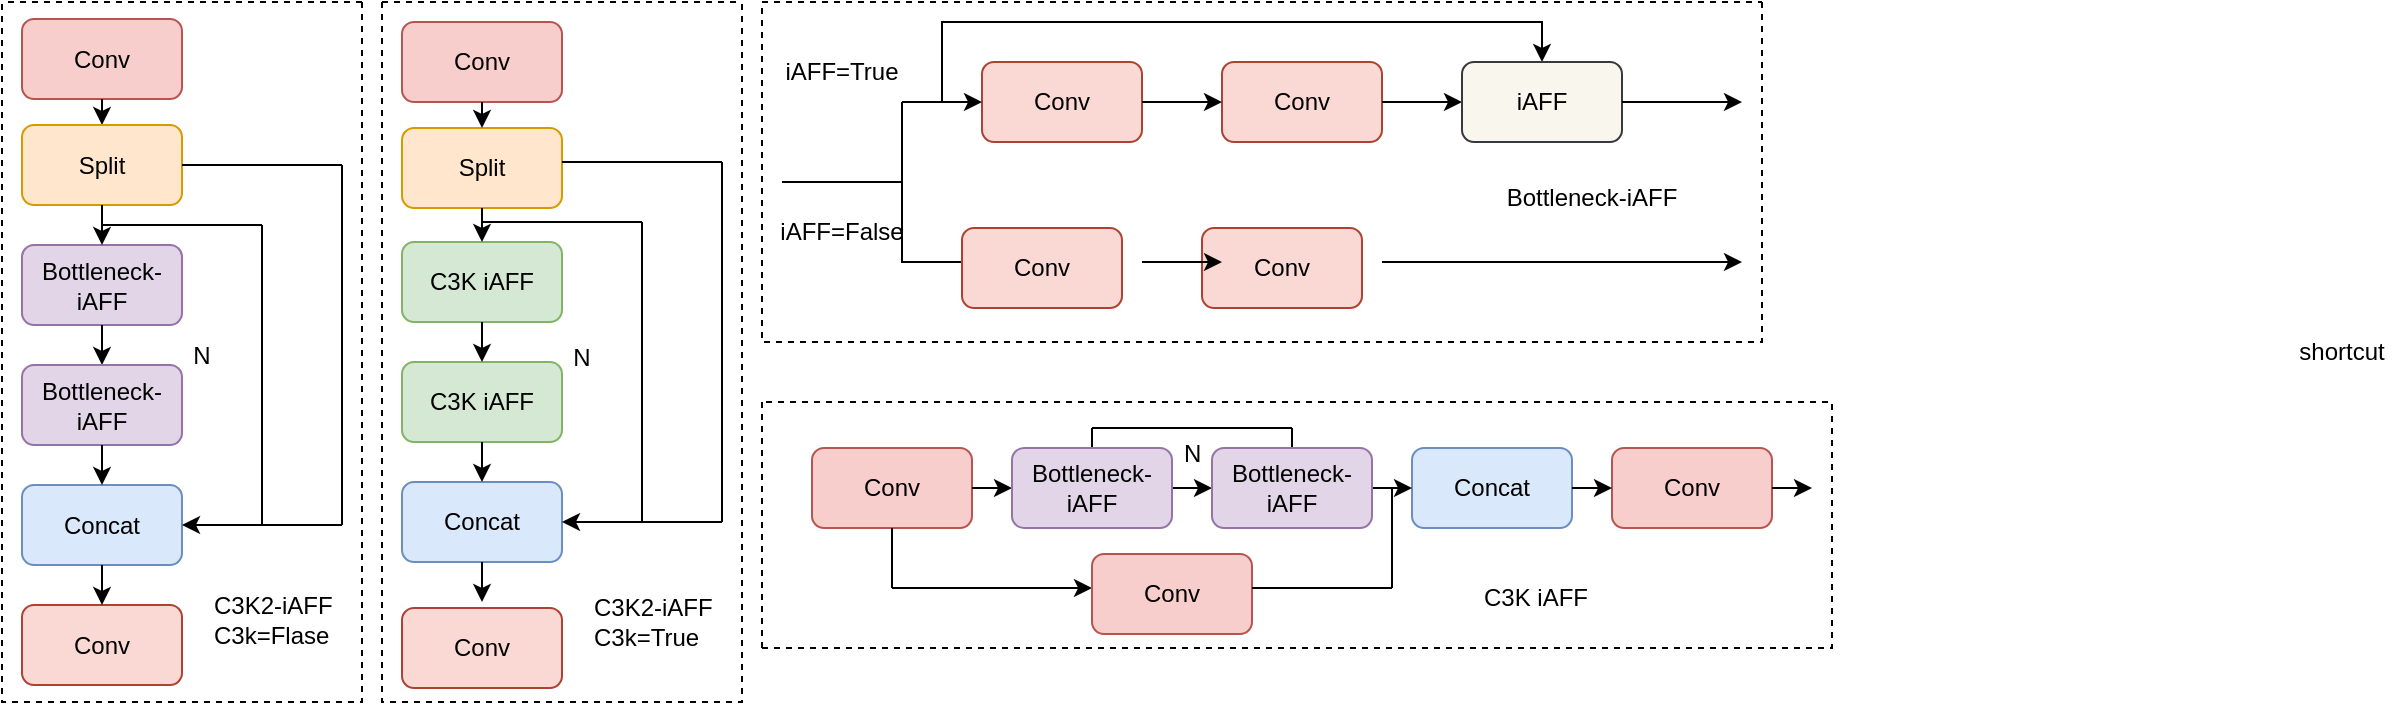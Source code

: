 <mxfile version="28.0.7">
  <diagram name="第 1 页" id="1YX17IwuBQwZQdCLIzFM">
    <mxGraphModel dx="1042" dy="607" grid="1" gridSize="10" guides="1" tooltips="1" connect="1" arrows="1" fold="1" page="0" pageScale="1" pageWidth="2339" pageHeight="3300" math="0" shadow="0">
      <root>
        <mxCell id="0" />
        <mxCell id="1" parent="0" />
        <mxCell id="JLMIjg0oPhcSFCDLWmgb-1" value="Bottleneck-iAFF" style="rounded=1;whiteSpace=wrap;html=1;fillColor=#e1d5e7;strokeColor=#9673a6;" vertex="1" parent="1">
          <mxGeometry x="120" y="191.5" width="80" height="40" as="geometry" />
        </mxCell>
        <mxCell id="JLMIjg0oPhcSFCDLWmgb-2" value="Conv" style="rounded=1;whiteSpace=wrap;html=1;fillColor=#f8cecc;strokeColor=#b85450;" vertex="1" parent="1">
          <mxGeometry x="120" y="78.5" width="80" height="40" as="geometry" />
        </mxCell>
        <mxCell id="JLMIjg0oPhcSFCDLWmgb-3" value="" style="endArrow=classic;html=1;rounded=0;exitX=0.5;exitY=1;exitDx=0;exitDy=0;" edge="1" parent="1" source="JLMIjg0oPhcSFCDLWmgb-2">
          <mxGeometry width="50" height="50" relative="1" as="geometry">
            <mxPoint x="480" y="421.5" as="sourcePoint" />
            <mxPoint x="160" y="131.5" as="targetPoint" />
          </mxGeometry>
        </mxCell>
        <mxCell id="JLMIjg0oPhcSFCDLWmgb-4" value="Split" style="rounded=1;whiteSpace=wrap;html=1;fillColor=#ffe6cc;strokeColor=#d79b00;" vertex="1" parent="1">
          <mxGeometry x="120" y="131.5" width="80" height="40" as="geometry" />
        </mxCell>
        <mxCell id="JLMIjg0oPhcSFCDLWmgb-5" value="" style="endArrow=classic;html=1;rounded=0;exitX=0.5;exitY=1;exitDx=0;exitDy=0;" edge="1" parent="1" source="JLMIjg0oPhcSFCDLWmgb-1">
          <mxGeometry width="50" height="50" relative="1" as="geometry">
            <mxPoint x="480" y="421.5" as="sourcePoint" />
            <mxPoint x="160" y="251.5" as="targetPoint" />
          </mxGeometry>
        </mxCell>
        <mxCell id="JLMIjg0oPhcSFCDLWmgb-6" value="Bottleneck-iAFF" style="rounded=1;whiteSpace=wrap;html=1;fillColor=#e1d5e7;strokeColor=#9673a6;" vertex="1" parent="1">
          <mxGeometry x="120" y="251.5" width="80" height="40" as="geometry" />
        </mxCell>
        <mxCell id="JLMIjg0oPhcSFCDLWmgb-7" value="" style="endArrow=classic;html=1;rounded=0;exitX=0.5;exitY=1;exitDx=0;exitDy=0;" edge="1" parent="1" source="JLMIjg0oPhcSFCDLWmgb-4">
          <mxGeometry width="50" height="50" relative="1" as="geometry">
            <mxPoint x="480" y="301.5" as="sourcePoint" />
            <mxPoint x="160" y="191.5" as="targetPoint" />
          </mxGeometry>
        </mxCell>
        <mxCell id="JLMIjg0oPhcSFCDLWmgb-8" value="Concat" style="rounded=1;whiteSpace=wrap;html=1;fillColor=#dae8fc;strokeColor=#6c8ebf;" vertex="1" parent="1">
          <mxGeometry x="120" y="311.5" width="80" height="40" as="geometry" />
        </mxCell>
        <mxCell id="JLMIjg0oPhcSFCDLWmgb-9" value="" style="endArrow=classic;html=1;rounded=0;exitX=0.5;exitY=1;exitDx=0;exitDy=0;entryX=0.5;entryY=0;entryDx=0;entryDy=0;" edge="1" parent="1" source="JLMIjg0oPhcSFCDLWmgb-6" target="JLMIjg0oPhcSFCDLWmgb-8">
          <mxGeometry width="50" height="50" relative="1" as="geometry">
            <mxPoint x="480" y="421.5" as="sourcePoint" />
            <mxPoint x="530" y="371.5" as="targetPoint" />
          </mxGeometry>
        </mxCell>
        <mxCell id="JLMIjg0oPhcSFCDLWmgb-10" value="Conv" style="rounded=1;whiteSpace=wrap;html=1;fillColor=#fad9d5;strokeColor=#ae4132;" vertex="1" parent="1">
          <mxGeometry x="120" y="371.5" width="80" height="40" as="geometry" />
        </mxCell>
        <mxCell id="JLMIjg0oPhcSFCDLWmgb-11" value="" style="endArrow=classic;html=1;rounded=0;exitX=0.5;exitY=1;exitDx=0;exitDy=0;entryX=0.5;entryY=0;entryDx=0;entryDy=0;" edge="1" parent="1" source="JLMIjg0oPhcSFCDLWmgb-8" target="JLMIjg0oPhcSFCDLWmgb-10">
          <mxGeometry width="50" height="50" relative="1" as="geometry">
            <mxPoint x="480" y="421.5" as="sourcePoint" />
            <mxPoint x="530" y="371.5" as="targetPoint" />
          </mxGeometry>
        </mxCell>
        <mxCell id="JLMIjg0oPhcSFCDLWmgb-12" value="" style="endArrow=none;html=1;rounded=0;exitX=1;exitY=0.5;exitDx=0;exitDy=0;" edge="1" parent="1" source="JLMIjg0oPhcSFCDLWmgb-4">
          <mxGeometry width="50" height="50" relative="1" as="geometry">
            <mxPoint x="480" y="301.5" as="sourcePoint" />
            <mxPoint x="280" y="151.5" as="targetPoint" />
          </mxGeometry>
        </mxCell>
        <mxCell id="JLMIjg0oPhcSFCDLWmgb-13" value="" style="endArrow=none;html=1;rounded=0;" edge="1" parent="1">
          <mxGeometry width="50" height="50" relative="1" as="geometry">
            <mxPoint x="280" y="151.5" as="sourcePoint" />
            <mxPoint x="280" y="331.5" as="targetPoint" />
          </mxGeometry>
        </mxCell>
        <mxCell id="JLMIjg0oPhcSFCDLWmgb-14" value="" style="endArrow=classic;html=1;rounded=0;entryX=1;entryY=0.5;entryDx=0;entryDy=0;" edge="1" parent="1" target="JLMIjg0oPhcSFCDLWmgb-8">
          <mxGeometry width="50" height="50" relative="1" as="geometry">
            <mxPoint x="280" y="331.5" as="sourcePoint" />
            <mxPoint x="530" y="251.5" as="targetPoint" />
          </mxGeometry>
        </mxCell>
        <mxCell id="JLMIjg0oPhcSFCDLWmgb-15" value="" style="endArrow=none;html=1;rounded=0;" edge="1" parent="1">
          <mxGeometry width="50" height="50" relative="1" as="geometry">
            <mxPoint x="160" y="181.5" as="sourcePoint" />
            <mxPoint x="240" y="181.5" as="targetPoint" />
          </mxGeometry>
        </mxCell>
        <mxCell id="JLMIjg0oPhcSFCDLWmgb-16" value="" style="endArrow=none;html=1;rounded=0;" edge="1" parent="1">
          <mxGeometry width="50" height="50" relative="1" as="geometry">
            <mxPoint x="240" y="181.5" as="sourcePoint" />
            <mxPoint x="240" y="331.5" as="targetPoint" />
          </mxGeometry>
        </mxCell>
        <mxCell id="JLMIjg0oPhcSFCDLWmgb-17" value="C3K2-iAFF&lt;div&gt;C3k=Flase&lt;/div&gt;" style="text;strokeColor=none;fillColor=none;align=left;verticalAlign=middle;spacingLeft=4;spacingRight=4;overflow=hidden;points=[[0,0.5],[1,0.5]];portConstraint=eastwest;rotatable=0;whiteSpace=wrap;html=1;" vertex="1" parent="1">
          <mxGeometry x="210" y="358.5" width="90" height="40" as="geometry" />
        </mxCell>
        <mxCell id="JLMIjg0oPhcSFCDLWmgb-20" value="Conv" style="rounded=1;whiteSpace=wrap;html=1;fillColor=#f8cecc;strokeColor=#b85450;direction=east;" vertex="1" parent="1">
          <mxGeometry x="310" y="80" width="80" height="40" as="geometry" />
        </mxCell>
        <mxCell id="JLMIjg0oPhcSFCDLWmgb-21" value="Split" style="rounded=1;whiteSpace=wrap;html=1;fillColor=#ffe6cc;strokeColor=#d79b00;direction=east;" vertex="1" parent="1">
          <mxGeometry x="310" y="133" width="80" height="40" as="geometry" />
        </mxCell>
        <mxCell id="JLMIjg0oPhcSFCDLWmgb-22" value="" style="endArrow=classic;html=1;rounded=0;exitX=0.5;exitY=1;exitDx=0;exitDy=0;entryX=0.5;entryY=0;entryDx=0;entryDy=0;" edge="1" parent="1" source="JLMIjg0oPhcSFCDLWmgb-20" target="JLMIjg0oPhcSFCDLWmgb-21">
          <mxGeometry width="50" height="50" relative="1" as="geometry">
            <mxPoint x="410" y="280" as="sourcePoint" />
            <mxPoint x="460" y="230" as="targetPoint" />
          </mxGeometry>
        </mxCell>
        <mxCell id="JLMIjg0oPhcSFCDLWmgb-23" value="C3K iAFF" style="rounded=1;whiteSpace=wrap;html=1;fillColor=#d5e8d4;strokeColor=#82b366;direction=east;" vertex="1" parent="1">
          <mxGeometry x="310" y="190" width="80" height="40" as="geometry" />
        </mxCell>
        <mxCell id="JLMIjg0oPhcSFCDLWmgb-24" value="" style="endArrow=classic;html=1;rounded=0;exitX=0.5;exitY=1;exitDx=0;exitDy=0;entryX=0.5;entryY=1;entryDx=0;entryDy=0;" edge="1" parent="1" source="JLMIjg0oPhcSFCDLWmgb-21">
          <mxGeometry width="50" height="50" relative="1" as="geometry">
            <mxPoint x="410" y="280" as="sourcePoint" />
            <mxPoint x="350" y="190" as="targetPoint" />
          </mxGeometry>
        </mxCell>
        <mxCell id="JLMIjg0oPhcSFCDLWmgb-25" value="C3K iAFF" style="rounded=1;whiteSpace=wrap;html=1;fillColor=#d5e8d4;strokeColor=#82b366;direction=east;" vertex="1" parent="1">
          <mxGeometry x="310" y="250" width="80" height="40" as="geometry" />
        </mxCell>
        <mxCell id="JLMIjg0oPhcSFCDLWmgb-26" value="" style="endArrow=classic;html=1;rounded=0;exitX=0.5;exitY=1;exitDx=0;exitDy=0;entryX=0.5;entryY=0;entryDx=0;entryDy=0;" edge="1" parent="1" source="JLMIjg0oPhcSFCDLWmgb-23" target="JLMIjg0oPhcSFCDLWmgb-25">
          <mxGeometry width="50" height="50" relative="1" as="geometry">
            <mxPoint x="410" y="390" as="sourcePoint" />
            <mxPoint x="460" y="340" as="targetPoint" />
          </mxGeometry>
        </mxCell>
        <mxCell id="JLMIjg0oPhcSFCDLWmgb-27" value="Concat" style="rounded=1;whiteSpace=wrap;html=1;fillColor=#dae8fc;strokeColor=#6c8ebf;direction=east;" vertex="1" parent="1">
          <mxGeometry x="310" y="310" width="80" height="40" as="geometry" />
        </mxCell>
        <mxCell id="JLMIjg0oPhcSFCDLWmgb-28" value="" style="endArrow=classic;html=1;rounded=0;exitX=0.5;exitY=1;exitDx=0;exitDy=0;entryX=0.5;entryY=0;entryDx=0;entryDy=0;" edge="1" parent="1">
          <mxGeometry width="50" height="50" relative="1" as="geometry">
            <mxPoint x="350" y="290" as="sourcePoint" />
            <mxPoint x="350" y="310" as="targetPoint" />
          </mxGeometry>
        </mxCell>
        <mxCell id="JLMIjg0oPhcSFCDLWmgb-29" value="" style="endArrow=classic;html=1;rounded=0;" edge="1" parent="1">
          <mxGeometry width="50" height="50" relative="1" as="geometry">
            <mxPoint x="350" y="360" as="sourcePoint" />
            <mxPoint x="350" y="370" as="targetPoint" />
            <Array as="points">
              <mxPoint x="350" y="350" />
            </Array>
          </mxGeometry>
        </mxCell>
        <mxCell id="JLMIjg0oPhcSFCDLWmgb-30" value="Conv" style="rounded=1;whiteSpace=wrap;html=1;fillColor=#fad9d5;strokeColor=#ae4132;direction=east;" vertex="1" parent="1">
          <mxGeometry x="310" y="373" width="80" height="40" as="geometry" />
        </mxCell>
        <mxCell id="JLMIjg0oPhcSFCDLWmgb-31" value="" style="endArrow=none;html=1;rounded=0;" edge="1" parent="1">
          <mxGeometry width="50" height="50" relative="1" as="geometry">
            <mxPoint x="390" y="150" as="sourcePoint" />
            <mxPoint x="470" y="150" as="targetPoint" />
          </mxGeometry>
        </mxCell>
        <mxCell id="JLMIjg0oPhcSFCDLWmgb-32" value="" style="endArrow=none;html=1;rounded=0;" edge="1" parent="1">
          <mxGeometry width="50" height="50" relative="1" as="geometry">
            <mxPoint x="470" y="330" as="sourcePoint" />
            <mxPoint x="470" y="150" as="targetPoint" />
          </mxGeometry>
        </mxCell>
        <mxCell id="JLMIjg0oPhcSFCDLWmgb-33" value="" style="endArrow=classic;html=1;rounded=0;entryX=1;entryY=0.5;entryDx=0;entryDy=0;exitX=1;exitY=0.5;exitDx=0;exitDy=0;" edge="1" parent="1" target="JLMIjg0oPhcSFCDLWmgb-27">
          <mxGeometry width="50" height="50" relative="1" as="geometry">
            <mxPoint x="470" y="330" as="sourcePoint" />
            <mxPoint x="460" y="340" as="targetPoint" />
          </mxGeometry>
        </mxCell>
        <mxCell id="JLMIjg0oPhcSFCDLWmgb-34" value="" style="endArrow=none;html=1;rounded=0;" edge="1" parent="1">
          <mxGeometry width="50" height="50" relative="1" as="geometry">
            <mxPoint x="350" y="180" as="sourcePoint" />
            <mxPoint x="430" y="180" as="targetPoint" />
          </mxGeometry>
        </mxCell>
        <mxCell id="JLMIjg0oPhcSFCDLWmgb-36" value="C3K2-iAFF&lt;div&gt;C3k=True&lt;/div&gt;" style="text;strokeColor=none;fillColor=none;align=left;verticalAlign=middle;spacingLeft=4;spacingRight=4;overflow=hidden;points=[[0,0.5],[1,0.5]];portConstraint=eastwest;rotatable=0;whiteSpace=wrap;html=1;direction=east;" vertex="1" parent="1">
          <mxGeometry x="400" y="360" width="100" height="40" as="geometry" />
        </mxCell>
        <mxCell id="JLMIjg0oPhcSFCDLWmgb-40" value="Conv" style="rounded=1;whiteSpace=wrap;html=1;fillColor=#f8cecc;strokeColor=#b85450;rotation=0;direction=east;" vertex="1" parent="1">
          <mxGeometry x="515" y="293" width="80" height="40" as="geometry" />
        </mxCell>
        <mxCell id="JLMIjg0oPhcSFCDLWmgb-41" value="" style="endArrow=classic;html=1;rounded=0;exitX=1;exitY=0.5;exitDx=0;exitDy=0;" edge="1" parent="1" source="JLMIjg0oPhcSFCDLWmgb-40">
          <mxGeometry width="50" height="50" relative="1" as="geometry">
            <mxPoint x="555" y="343" as="sourcePoint" />
            <mxPoint x="615" y="313" as="targetPoint" />
          </mxGeometry>
        </mxCell>
        <mxCell id="JLMIjg0oPhcSFCDLWmgb-43" value="" style="endArrow=classic;html=1;rounded=0;exitX=0;exitY=0.5;exitDx=0;exitDy=0;" edge="1" parent="1">
          <mxGeometry width="50" height="50" relative="1" as="geometry">
            <mxPoint x="695" y="313" as="sourcePoint" />
            <mxPoint x="715" y="313" as="targetPoint" />
          </mxGeometry>
        </mxCell>
        <mxCell id="JLMIjg0oPhcSFCDLWmgb-45" value="Concat" style="rounded=1;whiteSpace=wrap;html=1;fillColor=#dae8fc;strokeColor=#6c8ebf;" vertex="1" parent="1">
          <mxGeometry x="815" y="293" width="80" height="40" as="geometry" />
        </mxCell>
        <mxCell id="JLMIjg0oPhcSFCDLWmgb-46" value="" style="endArrow=classic;html=1;rounded=0;exitX=0;exitY=0.5;exitDx=0;exitDy=0;" edge="1" parent="1">
          <mxGeometry width="50" height="50" relative="1" as="geometry">
            <mxPoint x="795" y="313" as="sourcePoint" />
            <mxPoint x="815" y="313" as="targetPoint" />
          </mxGeometry>
        </mxCell>
        <mxCell id="JLMIjg0oPhcSFCDLWmgb-47" value="Conv" style="rounded=1;whiteSpace=wrap;html=1;fillColor=#f8cecc;strokeColor=#b85450;" vertex="1" parent="1">
          <mxGeometry x="915" y="293" width="80" height="40" as="geometry" />
        </mxCell>
        <mxCell id="JLMIjg0oPhcSFCDLWmgb-48" value="" style="endArrow=classic;html=1;rounded=0;exitX=1;exitY=0.5;exitDx=0;exitDy=0;" edge="1" parent="1" source="JLMIjg0oPhcSFCDLWmgb-45">
          <mxGeometry width="50" height="50" relative="1" as="geometry">
            <mxPoint x="905" y="313" as="sourcePoint" />
            <mxPoint x="915" y="313" as="targetPoint" />
          </mxGeometry>
        </mxCell>
        <mxCell id="JLMIjg0oPhcSFCDLWmgb-50" value="" style="endArrow=none;html=1;rounded=0;exitX=0.5;exitY=1;exitDx=0;exitDy=0;" edge="1" parent="1" source="JLMIjg0oPhcSFCDLWmgb-40">
          <mxGeometry width="50" height="50" relative="1" as="geometry">
            <mxPoint x="755" y="383" as="sourcePoint" />
            <mxPoint x="555" y="363" as="targetPoint" />
          </mxGeometry>
        </mxCell>
        <mxCell id="JLMIjg0oPhcSFCDLWmgb-51" value="" style="endArrow=classic;html=1;rounded=0;" edge="1" parent="1">
          <mxGeometry width="50" height="50" relative="1" as="geometry">
            <mxPoint x="555" y="363" as="sourcePoint" />
            <mxPoint x="655" y="363" as="targetPoint" />
          </mxGeometry>
        </mxCell>
        <mxCell id="JLMIjg0oPhcSFCDLWmgb-52" value="Conv" style="rounded=1;whiteSpace=wrap;html=1;fillColor=#f8cecc;strokeColor=#b85450;rotation=0;direction=east;" vertex="1" parent="1">
          <mxGeometry x="655" y="346" width="80" height="40" as="geometry" />
        </mxCell>
        <mxCell id="JLMIjg0oPhcSFCDLWmgb-53" value="" style="endArrow=none;html=1;rounded=0;" edge="1" parent="1">
          <mxGeometry width="50" height="50" relative="1" as="geometry">
            <mxPoint x="735" y="363" as="sourcePoint" />
            <mxPoint x="805" y="363" as="targetPoint" />
          </mxGeometry>
        </mxCell>
        <mxCell id="JLMIjg0oPhcSFCDLWmgb-54" value="" style="endArrow=none;html=1;rounded=0;" edge="1" parent="1">
          <mxGeometry width="50" height="50" relative="1" as="geometry">
            <mxPoint x="805" y="363" as="sourcePoint" />
            <mxPoint x="805" y="313" as="targetPoint" />
          </mxGeometry>
        </mxCell>
        <mxCell id="JLMIjg0oPhcSFCDLWmgb-55" value="" style="endArrow=none;html=1;rounded=0;exitX=0.5;exitY=1;exitDx=0;exitDy=0;" edge="1" parent="1">
          <mxGeometry width="50" height="50" relative="1" as="geometry">
            <mxPoint x="655" y="293" as="sourcePoint" />
            <mxPoint x="655" y="283" as="targetPoint" />
          </mxGeometry>
        </mxCell>
        <mxCell id="JLMIjg0oPhcSFCDLWmgb-56" value="" style="endArrow=none;html=1;rounded=0;" edge="1" parent="1">
          <mxGeometry width="50" height="50" relative="1" as="geometry">
            <mxPoint x="655" y="283" as="sourcePoint" />
            <mxPoint x="755" y="283" as="targetPoint" />
          </mxGeometry>
        </mxCell>
        <mxCell id="JLMIjg0oPhcSFCDLWmgb-57" value="" style="endArrow=none;html=1;rounded=0;" edge="1" parent="1">
          <mxGeometry width="50" height="50" relative="1" as="geometry">
            <mxPoint x="755" y="293" as="sourcePoint" />
            <mxPoint x="755" y="283" as="targetPoint" />
          </mxGeometry>
        </mxCell>
        <mxCell id="JLMIjg0oPhcSFCDLWmgb-58" value="N" style="text;strokeColor=none;fillColor=none;align=left;verticalAlign=middle;spacingLeft=4;spacingRight=4;overflow=hidden;points=[[0,0.5],[1,0.5]];portConstraint=eastwest;rotatable=0;whiteSpace=wrap;html=1;" vertex="1" parent="1">
          <mxGeometry x="695" y="283" width="40" height="25" as="geometry" />
        </mxCell>
        <mxCell id="JLMIjg0oPhcSFCDLWmgb-59" value="C3K iAFF" style="text;strokeColor=none;fillColor=none;align=left;verticalAlign=middle;spacingLeft=4;spacingRight=4;overflow=hidden;points=[[0,0.5],[1,0.5]];portConstraint=eastwest;rotatable=0;whiteSpace=wrap;html=1;" vertex="1" parent="1">
          <mxGeometry x="845" y="353" width="80" height="30" as="geometry" />
        </mxCell>
        <mxCell id="JLMIjg0oPhcSFCDLWmgb-60" value="" style="endArrow=classic;html=1;rounded=0;exitX=1;exitY=0.5;exitDx=0;exitDy=0;" edge="1" parent="1" source="JLMIjg0oPhcSFCDLWmgb-47">
          <mxGeometry width="50" height="50" relative="1" as="geometry">
            <mxPoint x="755" y="383" as="sourcePoint" />
            <mxPoint x="1015" y="313" as="targetPoint" />
          </mxGeometry>
        </mxCell>
        <mxCell id="JLMIjg0oPhcSFCDLWmgb-61" value="Conv" style="rounded=1;whiteSpace=wrap;html=1;fillColor=#fad9d5;strokeColor=#ae4132;" vertex="1" parent="1">
          <mxGeometry x="600" y="100" width="80" height="40" as="geometry" />
        </mxCell>
        <mxCell id="JLMIjg0oPhcSFCDLWmgb-62" value="Conv" style="rounded=1;whiteSpace=wrap;html=1;fillColor=#fad9d5;strokeColor=#ae4132;" vertex="1" parent="1">
          <mxGeometry x="720" y="100" width="80" height="40" as="geometry" />
        </mxCell>
        <mxCell id="JLMIjg0oPhcSFCDLWmgb-63" value="" style="endArrow=classic;html=1;rounded=0;entryX=0;entryY=0.5;entryDx=0;entryDy=0;" edge="1" parent="1" target="JLMIjg0oPhcSFCDLWmgb-61">
          <mxGeometry width="50" height="50" relative="1" as="geometry">
            <mxPoint x="560" y="120" as="sourcePoint" />
            <mxPoint x="550" y="23" as="targetPoint" />
          </mxGeometry>
        </mxCell>
        <mxCell id="JLMIjg0oPhcSFCDLWmgb-64" value="" style="endArrow=classic;html=1;rounded=0;exitX=1;exitY=0.5;exitDx=0;exitDy=0;entryX=0;entryY=0.5;entryDx=0;entryDy=0;" edge="1" parent="1" source="JLMIjg0oPhcSFCDLWmgb-61" target="JLMIjg0oPhcSFCDLWmgb-62">
          <mxGeometry width="50" height="50" relative="1" as="geometry">
            <mxPoint x="500" y="93" as="sourcePoint" />
            <mxPoint x="550" y="43" as="targetPoint" />
          </mxGeometry>
        </mxCell>
        <mxCell id="JLMIjg0oPhcSFCDLWmgb-65" value="" style="endArrow=classic;html=1;rounded=0;exitX=1;exitY=0.5;exitDx=0;exitDy=0;entryX=0;entryY=0.5;entryDx=0;entryDy=0;" edge="1" parent="1" source="JLMIjg0oPhcSFCDLWmgb-62" target="JLMIjg0oPhcSFCDLWmgb-83">
          <mxGeometry width="50" height="50" relative="1" as="geometry">
            <mxPoint x="500" y="93" as="sourcePoint" />
            <mxPoint x="820" y="130" as="targetPoint" />
          </mxGeometry>
        </mxCell>
        <mxCell id="JLMIjg0oPhcSFCDLWmgb-66" value="shortcut" style="text;html=1;align=center;verticalAlign=middle;whiteSpace=wrap;rounded=0;" vertex="1" parent="1">
          <mxGeometry x="1250" y="230" width="60" height="30" as="geometry" />
        </mxCell>
        <mxCell id="JLMIjg0oPhcSFCDLWmgb-69" value="Bottleneck-iAFF" style="text;html=1;align=center;verticalAlign=middle;whiteSpace=wrap;rounded=0;" vertex="1" parent="1">
          <mxGeometry x="860" y="153" width="90" height="30" as="geometry" />
        </mxCell>
        <mxCell id="JLMIjg0oPhcSFCDLWmgb-75" value="" style="endArrow=classic;html=1;rounded=0;entryX=0.5;entryY=0;entryDx=0;entryDy=0;" edge="1" parent="1" target="JLMIjg0oPhcSFCDLWmgb-83">
          <mxGeometry width="50" height="50" relative="1" as="geometry">
            <mxPoint x="580" y="120" as="sourcePoint" />
            <mxPoint x="970" y="70" as="targetPoint" />
            <Array as="points">
              <mxPoint x="580" y="80" />
              <mxPoint x="880" y="80" />
            </Array>
          </mxGeometry>
        </mxCell>
        <mxCell id="JLMIjg0oPhcSFCDLWmgb-77" value="N" style="text;html=1;align=center;verticalAlign=middle;whiteSpace=wrap;rounded=0;" vertex="1" parent="1">
          <mxGeometry x="180" y="231.5" width="60" height="30" as="geometry" />
        </mxCell>
        <mxCell id="JLMIjg0oPhcSFCDLWmgb-78" value="N" style="text;html=1;align=center;verticalAlign=middle;whiteSpace=wrap;rounded=0;direction=east;" vertex="1" parent="1">
          <mxGeometry x="370" y="233" width="60" height="30" as="geometry" />
        </mxCell>
        <mxCell id="JLMIjg0oPhcSFCDLWmgb-80" value="" style="endArrow=none;html=1;rounded=0;" edge="1" parent="1">
          <mxGeometry width="50" height="50" relative="1" as="geometry">
            <mxPoint x="430" y="330" as="sourcePoint" />
            <mxPoint x="430" y="180" as="targetPoint" />
          </mxGeometry>
        </mxCell>
        <mxCell id="JLMIjg0oPhcSFCDLWmgb-81" value="Bottleneck-iAFF" style="rounded=1;whiteSpace=wrap;html=1;fillColor=#e1d5e7;strokeColor=#9673a6;" vertex="1" parent="1">
          <mxGeometry x="615" y="293" width="80" height="40" as="geometry" />
        </mxCell>
        <mxCell id="JLMIjg0oPhcSFCDLWmgb-82" value="Bottleneck-iAFF" style="rounded=1;whiteSpace=wrap;html=1;fillColor=#e1d5e7;strokeColor=#9673a6;" vertex="1" parent="1">
          <mxGeometry x="715" y="293" width="80" height="40" as="geometry" />
        </mxCell>
        <mxCell id="JLMIjg0oPhcSFCDLWmgb-83" value="iAFF" style="rounded=1;whiteSpace=wrap;html=1;fillColor=#f9f7ed;strokeColor=#36393d;rotation=0;direction=east;" vertex="1" parent="1">
          <mxGeometry x="840" y="100" width="80" height="40" as="geometry" />
        </mxCell>
        <mxCell id="JLMIjg0oPhcSFCDLWmgb-87" value="" style="endArrow=classic;html=1;rounded=0;exitX=1;exitY=0.5;exitDx=0;exitDy=0;" edge="1" parent="1" source="JLMIjg0oPhcSFCDLWmgb-83">
          <mxGeometry width="50" height="50" relative="1" as="geometry">
            <mxPoint x="760" y="110" as="sourcePoint" />
            <mxPoint x="980" y="120" as="targetPoint" />
          </mxGeometry>
        </mxCell>
        <mxCell id="JLMIjg0oPhcSFCDLWmgb-88" value="" style="endArrow=none;html=1;rounded=0;" edge="1" parent="1">
          <mxGeometry width="50" height="50" relative="1" as="geometry">
            <mxPoint x="500" y="160" as="sourcePoint" />
            <mxPoint x="560" y="120" as="targetPoint" />
            <Array as="points">
              <mxPoint x="560" y="160" />
            </Array>
          </mxGeometry>
        </mxCell>
        <mxCell id="JLMIjg0oPhcSFCDLWmgb-89" value="" style="endArrow=classic;html=1;rounded=0;" edge="1" parent="1">
          <mxGeometry width="50" height="50" relative="1" as="geometry">
            <mxPoint x="560" y="160" as="sourcePoint" />
            <mxPoint x="600" y="200" as="targetPoint" />
            <Array as="points">
              <mxPoint x="560" y="200" />
            </Array>
          </mxGeometry>
        </mxCell>
        <mxCell id="JLMIjg0oPhcSFCDLWmgb-90" value="Conv" style="rounded=1;whiteSpace=wrap;html=1;fillColor=#fad9d5;strokeColor=#ae4132;" vertex="1" parent="1">
          <mxGeometry x="590" y="183" width="80" height="40" as="geometry" />
        </mxCell>
        <mxCell id="JLMIjg0oPhcSFCDLWmgb-91" value="Conv" style="rounded=1;whiteSpace=wrap;html=1;fillColor=#fad9d5;strokeColor=#ae4132;" vertex="1" parent="1">
          <mxGeometry x="710" y="183" width="80" height="40" as="geometry" />
        </mxCell>
        <mxCell id="JLMIjg0oPhcSFCDLWmgb-92" value="" style="endArrow=classic;html=1;rounded=0;exitX=1;exitY=0.5;exitDx=0;exitDy=0;entryX=0;entryY=0.5;entryDx=0;entryDy=0;" edge="1" parent="1">
          <mxGeometry width="50" height="50" relative="1" as="geometry">
            <mxPoint x="680" y="200" as="sourcePoint" />
            <mxPoint x="720" y="200" as="targetPoint" />
          </mxGeometry>
        </mxCell>
        <mxCell id="JLMIjg0oPhcSFCDLWmgb-93" value="" style="endArrow=classic;html=1;rounded=0;exitX=1;exitY=0.5;exitDx=0;exitDy=0;" edge="1" parent="1">
          <mxGeometry width="50" height="50" relative="1" as="geometry">
            <mxPoint x="800" y="200" as="sourcePoint" />
            <mxPoint x="980" y="200" as="targetPoint" />
          </mxGeometry>
        </mxCell>
        <mxCell id="JLMIjg0oPhcSFCDLWmgb-94" value="iAFF=True" style="text;html=1;align=center;verticalAlign=middle;whiteSpace=wrap;rounded=0;" vertex="1" parent="1">
          <mxGeometry x="500" y="90" width="60" height="30" as="geometry" />
        </mxCell>
        <mxCell id="JLMIjg0oPhcSFCDLWmgb-95" value="iAFF=False" style="text;html=1;align=center;verticalAlign=middle;whiteSpace=wrap;rounded=0;" vertex="1" parent="1">
          <mxGeometry x="500" y="170" width="60" height="30" as="geometry" />
        </mxCell>
        <mxCell id="JLMIjg0oPhcSFCDLWmgb-96" value="" style="endArrow=none;dashed=1;html=1;rounded=0;" edge="1" parent="1">
          <mxGeometry width="50" height="50" relative="1" as="geometry">
            <mxPoint x="290" y="70" as="sourcePoint" />
            <mxPoint x="110" y="70" as="targetPoint" />
            <Array as="points">
              <mxPoint x="290" y="420" />
              <mxPoint x="110" y="420" />
            </Array>
          </mxGeometry>
        </mxCell>
        <mxCell id="JLMIjg0oPhcSFCDLWmgb-97" value="" style="endArrow=none;dashed=1;html=1;rounded=0;" edge="1" parent="1">
          <mxGeometry width="50" height="50" relative="1" as="geometry">
            <mxPoint x="290" y="70" as="sourcePoint" />
            <mxPoint x="110" y="70" as="targetPoint" />
          </mxGeometry>
        </mxCell>
        <mxCell id="JLMIjg0oPhcSFCDLWmgb-98" value="" style="endArrow=none;dashed=1;html=1;rounded=0;" edge="1" parent="1">
          <mxGeometry width="50" height="50" relative="1" as="geometry">
            <mxPoint x="300" y="70" as="sourcePoint" />
            <mxPoint x="480" y="70" as="targetPoint" />
            <Array as="points">
              <mxPoint x="300" y="420" />
              <mxPoint x="480" y="420" />
            </Array>
          </mxGeometry>
        </mxCell>
        <mxCell id="JLMIjg0oPhcSFCDLWmgb-99" value="" style="endArrow=none;dashed=1;html=1;rounded=0;" edge="1" parent="1">
          <mxGeometry width="50" height="50" relative="1" as="geometry">
            <mxPoint x="300" y="70" as="sourcePoint" />
            <mxPoint x="480" y="70" as="targetPoint" />
          </mxGeometry>
        </mxCell>
        <mxCell id="JLMIjg0oPhcSFCDLWmgb-100" value="" style="endArrow=none;dashed=1;html=1;rounded=0;" edge="1" parent="1">
          <mxGeometry width="50" height="50" relative="1" as="geometry">
            <mxPoint x="490" y="393" as="sourcePoint" />
            <mxPoint x="490" y="270" as="targetPoint" />
            <Array as="points">
              <mxPoint x="1025" y="393" />
              <mxPoint x="1025" y="270" />
            </Array>
          </mxGeometry>
        </mxCell>
        <mxCell id="JLMIjg0oPhcSFCDLWmgb-101" value="" style="endArrow=none;dashed=1;html=1;rounded=0;" edge="1" parent="1">
          <mxGeometry width="50" height="50" relative="1" as="geometry">
            <mxPoint x="490" y="393" as="sourcePoint" />
            <mxPoint x="490" y="270" as="targetPoint" />
          </mxGeometry>
        </mxCell>
        <mxCell id="JLMIjg0oPhcSFCDLWmgb-102" value="" style="endArrow=none;dashed=1;html=1;rounded=0;" edge="1" parent="1">
          <mxGeometry width="50" height="50" relative="1" as="geometry">
            <mxPoint x="990" y="70" as="sourcePoint" />
            <mxPoint x="490" y="70" as="targetPoint" />
            <Array as="points">
              <mxPoint x="990" y="240" />
              <mxPoint x="490" y="240" />
            </Array>
          </mxGeometry>
        </mxCell>
        <mxCell id="JLMIjg0oPhcSFCDLWmgb-104" value="" style="endArrow=none;dashed=1;html=1;rounded=0;" edge="1" parent="1">
          <mxGeometry width="50" height="50" relative="1" as="geometry">
            <mxPoint x="490" y="70" as="sourcePoint" />
            <mxPoint x="990" y="70" as="targetPoint" />
          </mxGeometry>
        </mxCell>
      </root>
    </mxGraphModel>
  </diagram>
</mxfile>
